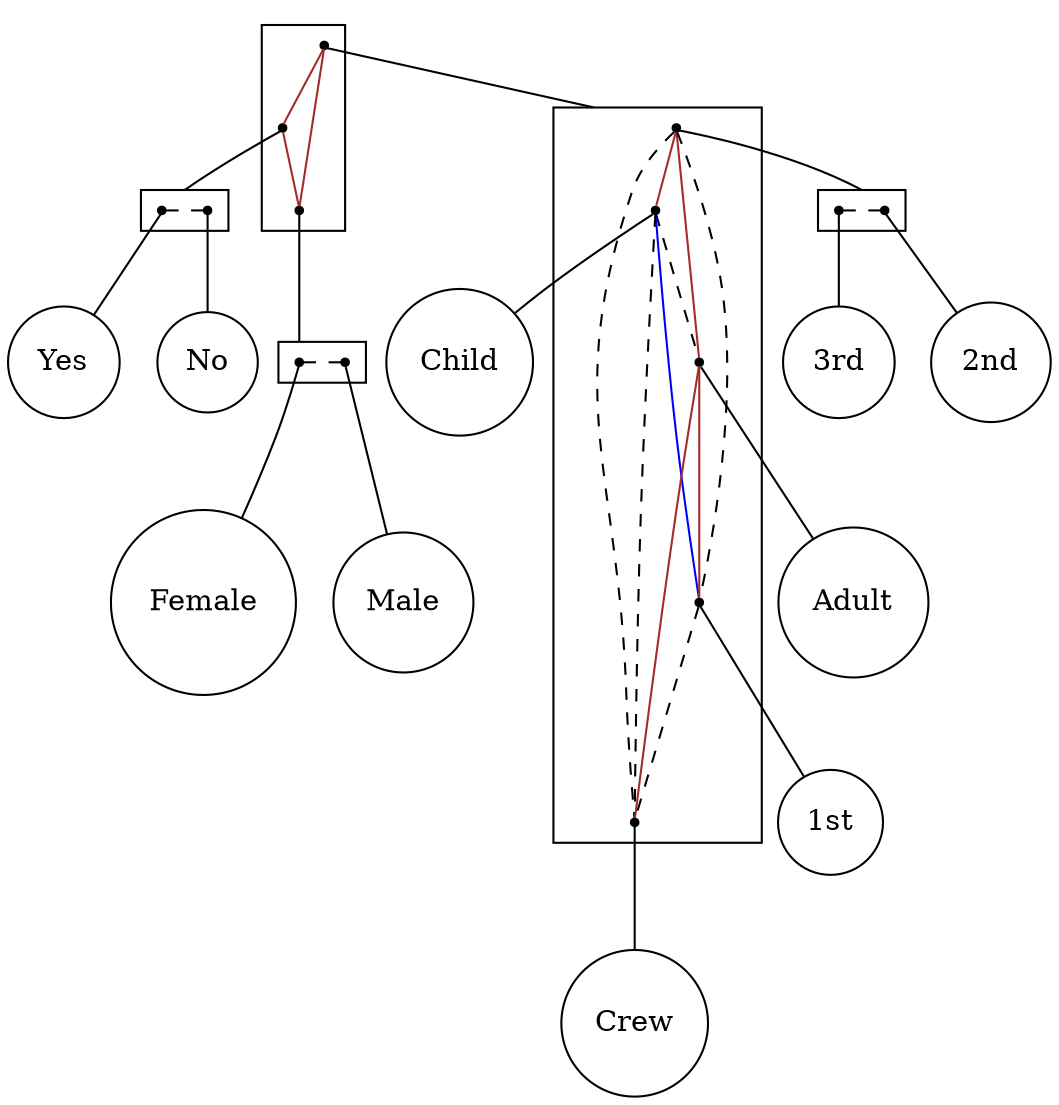 strict digraph "linear_2-structure" {
compound=true;
fontname=Verdana;
fontsize=12;
newrank=true;
node [shape=circle];
Child;
Adult;
"1st";
Crew;
"2nd";
"3rd";
Female;
Male;
Yes;
No;
subgraph cluster_2ndCrewAdultMale3rdNo1stFemaleYesChild {
node [shape=point];
s_Child2ndAdultCrew3rd1st -> s_YesNo  [arrowhead=none, color=brown, style=solid];
s_Child2ndAdultCrew3rd1st -> s_FemaleMale  [arrowhead=none, color=brown, style=solid];
s_YesNo -> s_FemaleMale  [arrowhead=none, color=brown, style=solid];
}

subgraph cluster_Child2ndAdultCrew3rd1st {
node [shape=point];
s_2nd3rd -> s_Child  [arrowhead=none, color=brown, style=solid];
s_2nd3rd -> s_Adult  [arrowhead=none, color=brown, style=solid];
s_2nd3rd -> s_1st  [arrowhead=none, color=black, style=dashed];
s_2nd3rd -> s_Crew  [arrowhead=none, color=black, style=dashed];
s_Child -> s_Adult  [arrowhead=none, color=black, style=dashed];
s_Child -> s_1st  [arrowhead=none, color=blue, style=solid];
s_Child -> s_Crew  [arrowhead=none, color=black, style=dashed];
s_Adult -> s_1st  [arrowhead=none, color=brown, style=solid];
s_Adult -> s_Crew  [arrowhead=none, color=brown, style=solid];
s_1st -> s_Crew  [arrowhead=none, color=black, style=dashed];
}

subgraph cluster_2nd3rd {
rank=same;
node [shape=point];
s_2nd -> s_3rd  [arrowhead=none, color=black, style=dashed];
}

subgraph cluster_FemaleMale {
rank=same;
node [shape=point];
s_Female -> s_Male  [arrowhead=none, color=black, style=dashed];
}

subgraph cluster_YesNo {
rank=same;
node [shape=point];
s_Yes -> s_No  [arrowhead=none, color=black, style=dashed];
}

s_Child2ndAdultCrew3rd1st -> s_2nd3rd  [arrowhead=none, lhead=cluster_Child2ndAdultCrew3rd1st];
s_YesNo -> s_Yes  [arrowhead=none, lhead=cluster_YesNo];
s_FemaleMale -> s_Female  [arrowhead=none, lhead=cluster_FemaleMale];
s_2nd3rd -> s_2nd  [arrowhead=none, lhead=cluster_2nd3rd];
s_Child -> Child  [arrowhead=none];
s_Adult -> Adult  [arrowhead=none];
s_1st -> "1st"  [arrowhead=none];
s_Crew -> Crew  [arrowhead=none];
s_2nd -> "2nd"  [arrowhead=none];
s_3rd -> "3rd"  [arrowhead=none];
s_Female -> Female  [arrowhead=none];
s_Male -> Male  [arrowhead=none];
s_Yes -> Yes  [arrowhead=none];
s_No -> No  [arrowhead=none];
}
